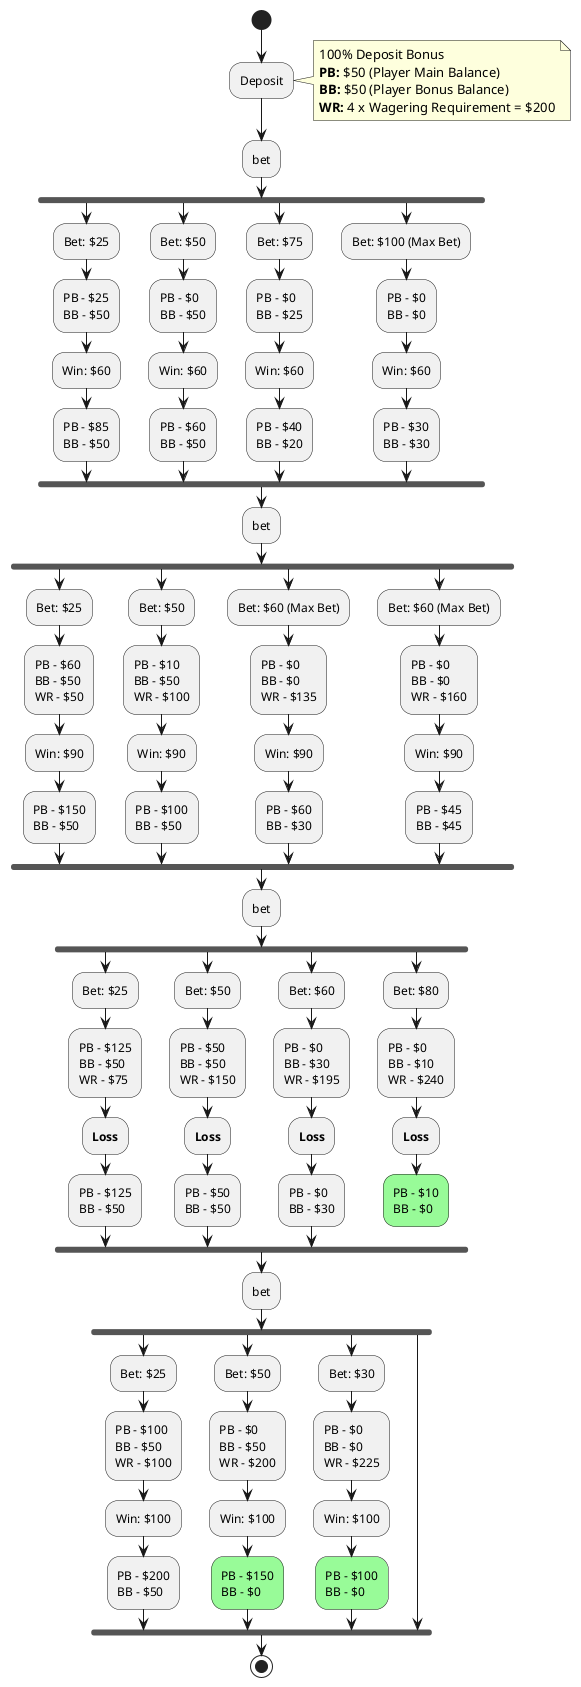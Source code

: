 .Bonus Flows
[plantuml]
----

@startuml

start
:Deposit;
note right
 100% Deposit Bonus
 <b>PB:</b> $50 (Player Main Balance)
 <b>BB:</b> $50 (Player Bonus Balance)
 <b>WR:</b> 4 x Wagering Requirement = $200
end note
:bet;

fork
  :Bet: $25;
  :PB - $25
  BB - $50;
  :Win: $60;
  :PB - $85
  BB - $50;
  fork again
    :Bet: $50;
    :PB - $0
    BB - $50;
    :Win: $60;
    :PB - $60
    BB - $50;
  fork again
    :Bet: $75;
    :PB - $0
    BB - $25;
    :Win: $60;
    :PB - $40
    BB - $20;
  fork again
    :Bet: $100 (Max Bet);
    :PB - $0
    BB - $0;
    :Win: $60;
    :PB - $30
    BB - $30;
endfork
:bet;
fork
  :Bet: $25;
  :PB - $60
  BB - $50
  WR - $50;
  :Win: $90;
  :PB - $150
  BB - $50;
  fork again
    :Bet: $50;
    :PB - $10
    BB - $50
    WR - $100;
    :Win: $90;
    :PB - $100
    BB - $50;
  fork again
    :Bet: $60 (Max Bet);
    :PB - $0
    BB - $0
    WR - $135;
    :Win: $90;
    :PB - $60
    BB - $30;
  fork again
    :Bet: $60 (Max Bet);
    :PB - $0
    BB - $0
    WR - $160;
    :Win: $90;
    :PB - $45
    BB - $45;
endfork
:bet;
fork
  :Bet: $25;
  :PB - $125
  BB - $50
  WR - $75;
  :<b>Loss</b>;
  :PB - $125
  BB - $50;
  fork again
    :Bet: $50;
    :PB - $50
    BB - $50
    WR - $150;
    :<b>Loss</b>;
    :PB - $50
    BB - $50;
  fork again
    :Bet: $60;
    :PB - $0
    BB - $30
    WR - $195;
    :<b>Loss</b>;
    :PB - $0
    BB - $30;
  fork again
    :Bet: $80;
    :PB - $0
    BB - $10
    WR - $240;
    :<b>Loss</b>;
    #palegreen:PB - $10
    BB - $0;
    kill
endfork
:bet;
fork
  :Bet: $25;
  :PB - $100
  BB - $50
  WR - $100;
  :Win: $100;
  :PB - $200
  BB - $50;
  fork again
    :Bet: $50;
    :PB - $0
    BB - $50
    WR - $200;
    :Win: $100;
    #palegreen:PB - $150
    BB - $0;
  fork again
    :Bet: $30;
    :PB - $0
    BB - $0
    WR - $225;
    :Win: $100;
    #palegreen:PB - $100
    BB - $0;
  fork again
endfork
stop

@enduml
----
